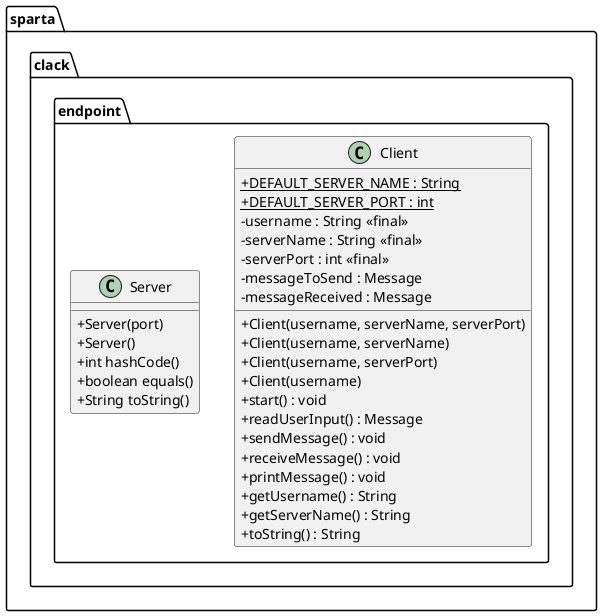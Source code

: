 @startuml
skinparam classAttributeIconSize 0

package sparta.clack.endpoint {
/'
    Endpoint <|-- Client
    Endpoint <|-- Server

    abstract class Endpoint {
        + {static} int DEFAULT_PORT
        - int port
        - message.Message messageReceived
        - message.Message messageToSend
        - boolean isClosed
        + void receiveMessage()
        + void sendMessage()
        + int getPort()
        + void start()
        + {abstract} boolean equals(Object)
        + {abstract} int hashCode()
        + {abstract} String toString()
    }
'/
    class Client {
        + {static} DEFAULT_SERVER_NAME : String
        + {static} DEFAULT_SERVER_PORT : int
        - username : String <<final>>
        - serverName : String <<final>>
        - serverPort : int <<final>>
        - messageToSend : Message
        - messageReceived : Message
        + Client(username, serverName, serverPort)
        + Client(username, serverName)
        + Client(username, serverPort)
        + Client(username)
        + start() : void
        + readUserInput() : Message
        + sendMessage() : void
        + receiveMessage() : void
        + printMessage() : void
        + getUsername() : String
        + getServerName() : String
        + toString() : String
    }

    class sparta.clack.endpoint.Server {
        + Server(port)
        + Server()
        + int hashCode()
        + boolean equals()
        + String toString()
    }
}
@enduml